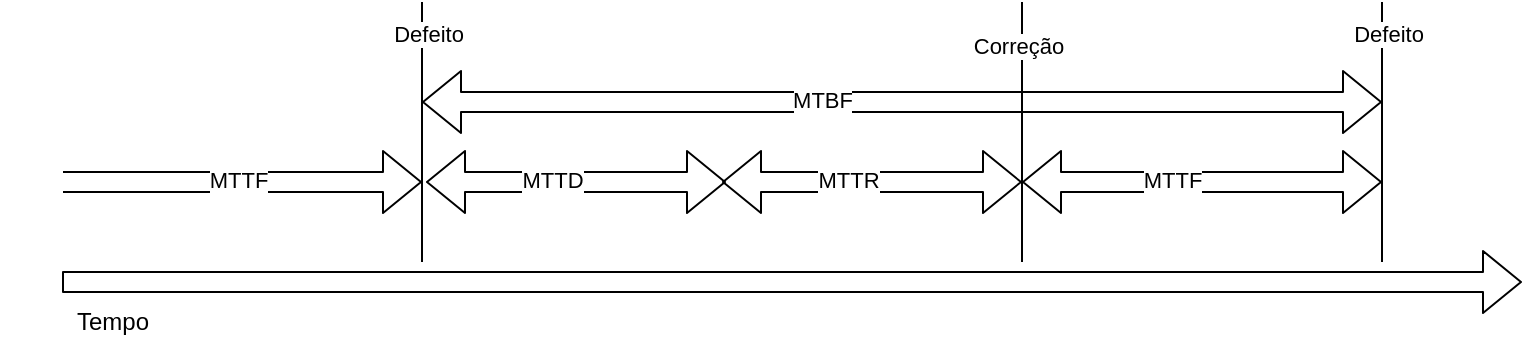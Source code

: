<mxfile version="14.9.6" type="device"><diagram id="NPyK0GjmhDRylbP-cEr0" name="Page-1"><mxGraphModel dx="1106" dy="807" grid="1" gridSize="10" guides="1" tooltips="1" connect="1" arrows="1" fold="1" page="1" pageScale="1" pageWidth="850" pageHeight="1100" math="0" shadow="0"><root><mxCell id="0"/><mxCell id="1" parent="0"/><mxCell id="2sj4KpGrrtsS7UyMT0EH-2" value="" style="shape=flexArrow;endArrow=classic;html=1;" parent="1" edge="1"><mxGeometry width="50" height="50" relative="1" as="geometry"><mxPoint x="40" y="320" as="sourcePoint"/><mxPoint x="770" y="320" as="targetPoint"/></mxGeometry></mxCell><mxCell id="2sj4KpGrrtsS7UyMT0EH-3" value="Tempo" style="text;html=1;align=center;verticalAlign=middle;resizable=0;points=[];autosize=1;strokeColor=none;" parent="1" vertex="1"><mxGeometry x="40" y="330" width="50" height="20" as="geometry"/></mxCell><mxCell id="2sj4KpGrrtsS7UyMT0EH-4" value="" style="shape=flexArrow;endArrow=classic;startArrow=classic;html=1;" parent="1" edge="1"><mxGeometry width="100" height="100" relative="1" as="geometry"><mxPoint x="20" y="270" as="sourcePoint"/><mxPoint x="220" y="270" as="targetPoint"/></mxGeometry></mxCell><mxCell id="2sj4KpGrrtsS7UyMT0EH-26" value="MTTF" style="edgeLabel;html=1;align=center;verticalAlign=middle;resizable=0;points=[];" parent="2sj4KpGrrtsS7UyMT0EH-4" vertex="1" connectable="0"><mxGeometry x="0.08" y="1" relative="1" as="geometry"><mxPoint as="offset"/></mxGeometry></mxCell><mxCell id="2sj4KpGrrtsS7UyMT0EH-5" value="" style="endArrow=none;html=1;" parent="1" edge="1"><mxGeometry width="50" height="50" relative="1" as="geometry"><mxPoint x="220" y="310" as="sourcePoint"/><mxPoint x="220" y="180" as="targetPoint"/></mxGeometry></mxCell><mxCell id="2sj4KpGrrtsS7UyMT0EH-17" value="Defeito" style="edgeLabel;html=1;align=center;verticalAlign=middle;resizable=0;points=[];" parent="2sj4KpGrrtsS7UyMT0EH-5" vertex="1" connectable="0"><mxGeometry x="0.754" y="-3" relative="1" as="geometry"><mxPoint as="offset"/></mxGeometry></mxCell><mxCell id="2sj4KpGrrtsS7UyMT0EH-9" value="" style="shape=flexArrow;endArrow=classic;startArrow=classic;html=1;" parent="1" edge="1"><mxGeometry width="100" height="100" relative="1" as="geometry"><mxPoint x="222" y="270" as="sourcePoint"/><mxPoint x="372" y="270" as="targetPoint"/></mxGeometry></mxCell><mxCell id="2sj4KpGrrtsS7UyMT0EH-10" value="MTTD" style="edgeLabel;html=1;align=center;verticalAlign=middle;resizable=0;points=[];" parent="2sj4KpGrrtsS7UyMT0EH-9" vertex="1" connectable="0"><mxGeometry x="-0.167" y="1" relative="1" as="geometry"><mxPoint as="offset"/></mxGeometry></mxCell><mxCell id="2sj4KpGrrtsS7UyMT0EH-11" value="" style="shape=flexArrow;endArrow=classic;startArrow=classic;html=1;" parent="1" edge="1"><mxGeometry width="100" height="100" relative="1" as="geometry"><mxPoint x="370" y="270" as="sourcePoint"/><mxPoint x="520" y="270" as="targetPoint"/></mxGeometry></mxCell><mxCell id="2sj4KpGrrtsS7UyMT0EH-12" value="MTTR" style="edgeLabel;html=1;align=center;verticalAlign=middle;resizable=0;points=[];" parent="2sj4KpGrrtsS7UyMT0EH-11" vertex="1" connectable="0"><mxGeometry x="-0.167" y="1" relative="1" as="geometry"><mxPoint as="offset"/></mxGeometry></mxCell><mxCell id="2sj4KpGrrtsS7UyMT0EH-14" value="" style="shape=flexArrow;endArrow=classic;startArrow=classic;html=1;" parent="1" edge="1"><mxGeometry width="100" height="100" relative="1" as="geometry"><mxPoint x="520" y="270" as="sourcePoint"/><mxPoint x="700" y="270" as="targetPoint"/></mxGeometry></mxCell><mxCell id="2sj4KpGrrtsS7UyMT0EH-15" value="MTTF" style="edgeLabel;html=1;align=center;verticalAlign=middle;resizable=0;points=[];" parent="2sj4KpGrrtsS7UyMT0EH-14" vertex="1" connectable="0"><mxGeometry x="-0.167" y="1" relative="1" as="geometry"><mxPoint as="offset"/></mxGeometry></mxCell><mxCell id="2sj4KpGrrtsS7UyMT0EH-16" value="" style="endArrow=none;html=1;" parent="1" edge="1"><mxGeometry width="50" height="50" relative="1" as="geometry"><mxPoint x="520" y="310" as="sourcePoint"/><mxPoint x="520" y="180" as="targetPoint"/></mxGeometry></mxCell><mxCell id="2sj4KpGrrtsS7UyMT0EH-18" value="Correção" style="edgeLabel;html=1;align=center;verticalAlign=middle;resizable=0;points=[];" parent="2sj4KpGrrtsS7UyMT0EH-16" vertex="1" connectable="0"><mxGeometry x="0.661" y="2" relative="1" as="geometry"><mxPoint as="offset"/></mxGeometry></mxCell><mxCell id="2sj4KpGrrtsS7UyMT0EH-19" value="" style="endArrow=none;html=1;" parent="1" edge="1"><mxGeometry width="50" height="50" relative="1" as="geometry"><mxPoint x="700" y="310" as="sourcePoint"/><mxPoint x="700" y="180" as="targetPoint"/></mxGeometry></mxCell><mxCell id="2sj4KpGrrtsS7UyMT0EH-20" value="Defeito" style="edgeLabel;html=1;align=center;verticalAlign=middle;resizable=0;points=[];" parent="2sj4KpGrrtsS7UyMT0EH-19" vertex="1" connectable="0"><mxGeometry x="0.754" y="-3" relative="1" as="geometry"><mxPoint as="offset"/></mxGeometry></mxCell><mxCell id="2sj4KpGrrtsS7UyMT0EH-21" value="" style="shape=flexArrow;endArrow=classic;startArrow=classic;html=1;" parent="1" edge="1"><mxGeometry width="100" height="100" relative="1" as="geometry"><mxPoint x="220" y="230" as="sourcePoint"/><mxPoint x="700" y="230" as="targetPoint"/></mxGeometry></mxCell><mxCell id="2sj4KpGrrtsS7UyMT0EH-22" value="MTBF" style="edgeLabel;html=1;align=center;verticalAlign=middle;resizable=0;points=[];" parent="2sj4KpGrrtsS7UyMT0EH-21" vertex="1" connectable="0"><mxGeometry x="-0.167" y="1" relative="1" as="geometry"><mxPoint as="offset"/></mxGeometry></mxCell><mxCell id="2sj4KpGrrtsS7UyMT0EH-27" value="" style="rounded=0;whiteSpace=wrap;html=1;strokeColor=#FFFFFF;" parent="1" vertex="1"><mxGeometry x="10" y="240" width="30" height="60" as="geometry"/></mxCell></root></mxGraphModel></diagram></mxfile>